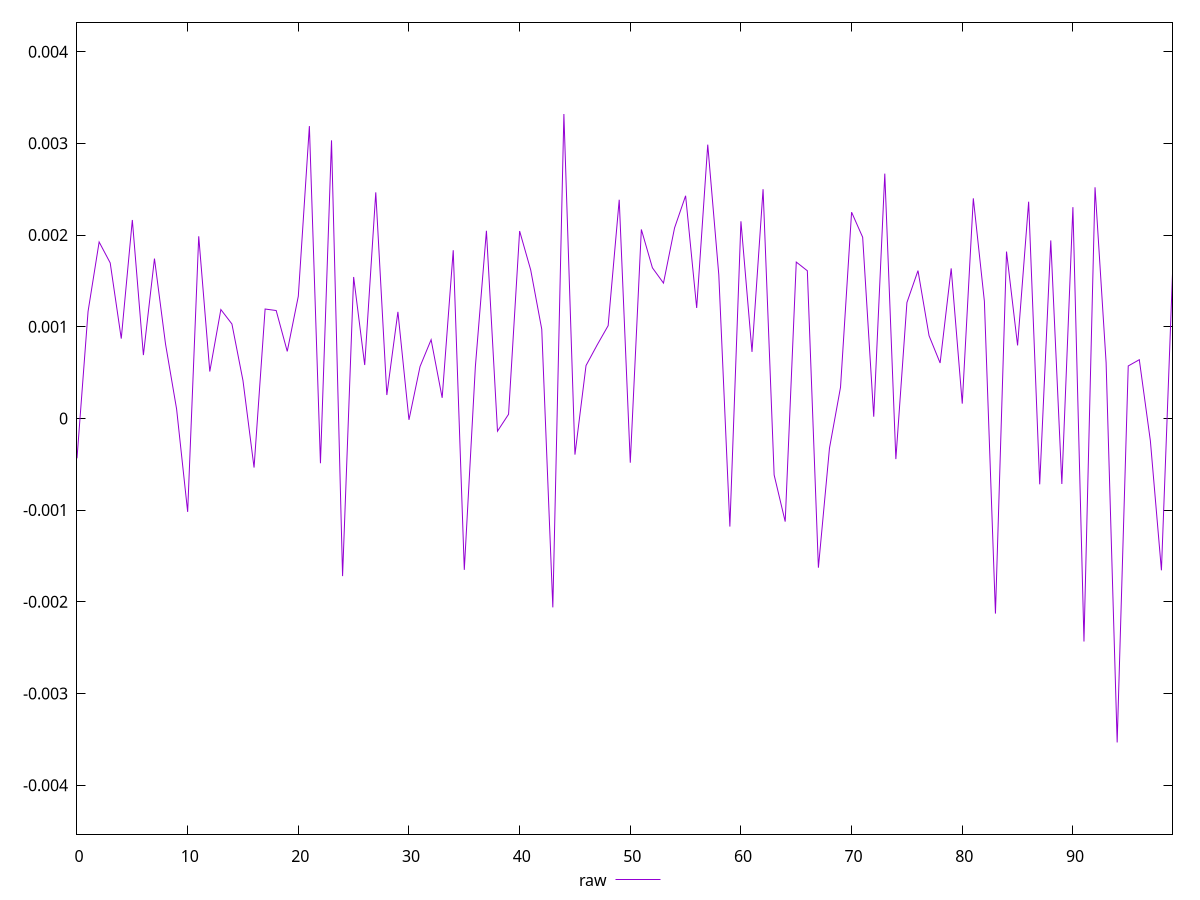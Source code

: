 reset

$raw <<EOF
0 -0.00043532110816825036
1 0.0011667919437929636
2 0.0019240122242830116
3 0.0016958748809128483
4 0.0008703303505482201
5 0.002163672474662895
6 0.0006904599723785432
7 0.0017427122077756402
8 0.0008110802518452142
9 0.00010220757863906804
10 -0.0010196557194063793
11 0.0019858665804250108
12 0.0005110601525352837
13 0.0011871684044737873
14 0.0010295949073325455
15 0.0004113979988084743
16 -0.0005364958691183508
17 0.0011927935749110551
18 0.0011763078369387975
19 0.0007306346004052944
20 0.0013321603014295608
21 0.0031880301349494432
22 -0.000489401094417205
23 0.0030320675165071338
24 -0.0017205092675692873
25 0.001542056256273011
26 0.0005820022939308772
27 0.0024649008116057356
28 0.000255000052862267
29 0.0011618304040479032
30 -0.000015728614087093807
31 0.0005653344992283504
32 0.0008581960474088518
33 0.00022416770626267069
34 0.0018338583586557905
35 -0.00165169766977239
36 0.0005640635681837591
37 0.0020464819306941053
38 -0.00013946701062984067
39 0.00004501116616726919
40 0.0020431144504261508
41 0.0016192460158398648
42 0.0009718799818511453
43 -0.0020615579170432333
44 0.0033199363265268263
45 -0.0003954259086304368
46 0.0005759171679911634
47 0.000799597758137302
48 0.0010114528320924105
49 0.002384632712203738
50 -0.0004838079264533979
51 0.0020607301443611586
52 0.0016423098230982842
53 0.0014756976009259154
54 0.002077069135892118
55 0.0024279188352035797
56 0.001204623180053393
57 0.002985559720118397
58 0.0015646888521699514
59 -0.0011799045434509748
60 0.002149490569030549
61 0.0007253876935402442
62 0.0024996463097037348
63 -0.0006168293656073138
64 -0.0011258246599131722
65 0.0017048280366596669
66 0.0016100993616059267
67 -0.0016284905876012424
68 -0.00032628012210791923
69 0.0003398625617080209
70 0.0022488377971310396
71 0.001975593714468407
72 0.000018187389193449753
73 0.002669292095721201
74 -0.00044411106708776017
75 0.0012634653132510497
76 0.0016115682993928988
77 0.0009018709291782028
78 0.000604104331969807
79 0.0016357368948701518
80 0.00016059825145842976
81 0.0023998724585028554
82 0.0012776912043881068
83 -0.0021289816891396397
84 0.0018193162286271325
85 0.0007958382024548932
86 0.002363513878426163
87 -0.0007190451823861166
88 0.0019410550760059458
89 -0.0007156928558241377
90 0.0023038354172447485
91 -0.0024334498605283507
92 0.0025206103792448503
93 0.0006084568256176481
94 -0.0035343644196591285
95 0.0005717615233914563
96 0.0006400449061776115
97 -0.000244095654079699
98 -0.0016567034128595315
99 0.0015772840862257691
EOF

set key outside below
set xrange [0:99]
set yrange [-0.0045343644196591286:0.004319936326526826]
set trange [-0.0045343644196591286:0.004319936326526826]
set terminal svg size 640, 500 enhanced background rgb 'white'
set output "reports/report_00033_2021-03-01T14-23-16.841Z/meta/pScore-difference/samples/astro-inner-cached/raw/values.svg"

plot $raw title "raw" with line

reset
